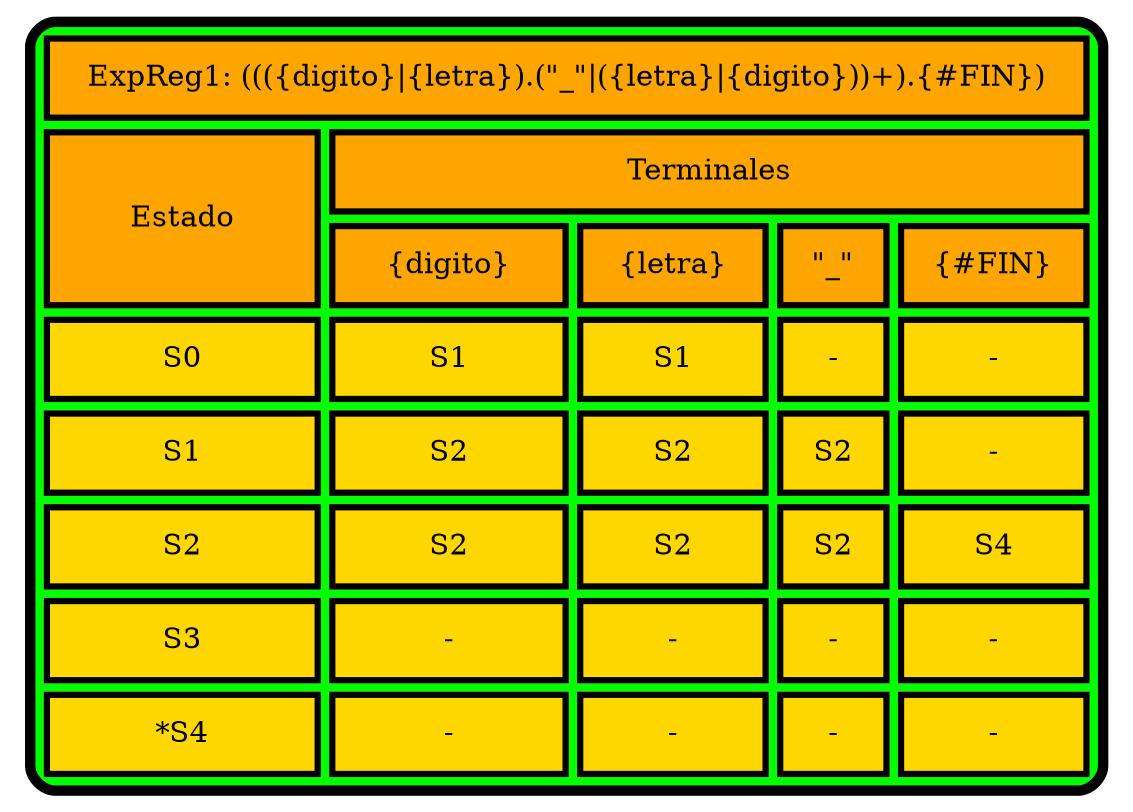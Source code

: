 digraph G { 
label=<
<TABLE border="5" cellspacing="4" cellpadding="10" style="rounded" bgcolor="green" gradientangle="315">
<TR>
<TD border="3"  colspan="5" bgcolor="orange">ExpReg1: ((({digito}|{letra}).("_"|({letra}|{digito}))+).{#FIN})</TD>
</TR>
<TR>
<TD border="3"  rowspan="2" bgcolor="orange">Estado</TD>
<TD border="3"  colspan="4" bgcolor="orange">Terminales</TD>
</TR>
<TR>
<TD border="3" bgcolor="orange">{digito}</TD>
<TD border="3" bgcolor="orange">{letra}</TD>
<TD border="3" bgcolor="orange">"_"</TD>
<TD border="3" bgcolor="orange">{#FIN}</TD>
</TR>
<TR>
<TD border="3"  bgcolor="gold">S0</TD><TD border="3" bgcolor="gold">S1</TD>
<TD border="3" bgcolor="gold">S1</TD>
<TD border="3" bgcolor="gold">-</TD>
<TD border="3" bgcolor="gold">-</TD>
</TR>
<TR>
<TD border="3"  bgcolor="gold">S1</TD><TD border="3" bgcolor="gold">S2</TD>
<TD border="3" bgcolor="gold">S2</TD>
<TD border="3" bgcolor="gold">S2</TD>
<TD border="3" bgcolor="gold">-</TD>
</TR>
<TR>
<TD border="3"  bgcolor="gold">S2</TD><TD border="3" bgcolor="gold">S2</TD>
<TD border="3" bgcolor="gold">S2</TD>
<TD border="3" bgcolor="gold">S2</TD>
<TD border="3" bgcolor="gold">S4</TD>
</TR>
<TR>
<TD border="3"  bgcolor="gold">S3</TD><TD border="3" bgcolor="gold">-</TD>
<TD border="3" bgcolor="gold">-</TD>
<TD border="3" bgcolor="gold">-</TD>
<TD border="3" bgcolor="gold">-</TD>
</TR>
<TR>
<TD border="3"  bgcolor="gold">*S4</TD><TD border="3" bgcolor="gold">-</TD>
<TD border="3" bgcolor="gold">-</TD>
<TD border="3" bgcolor="gold">-</TD>
<TD border="3" bgcolor="gold">-</TD>
</TR>
</TABLE>>


}